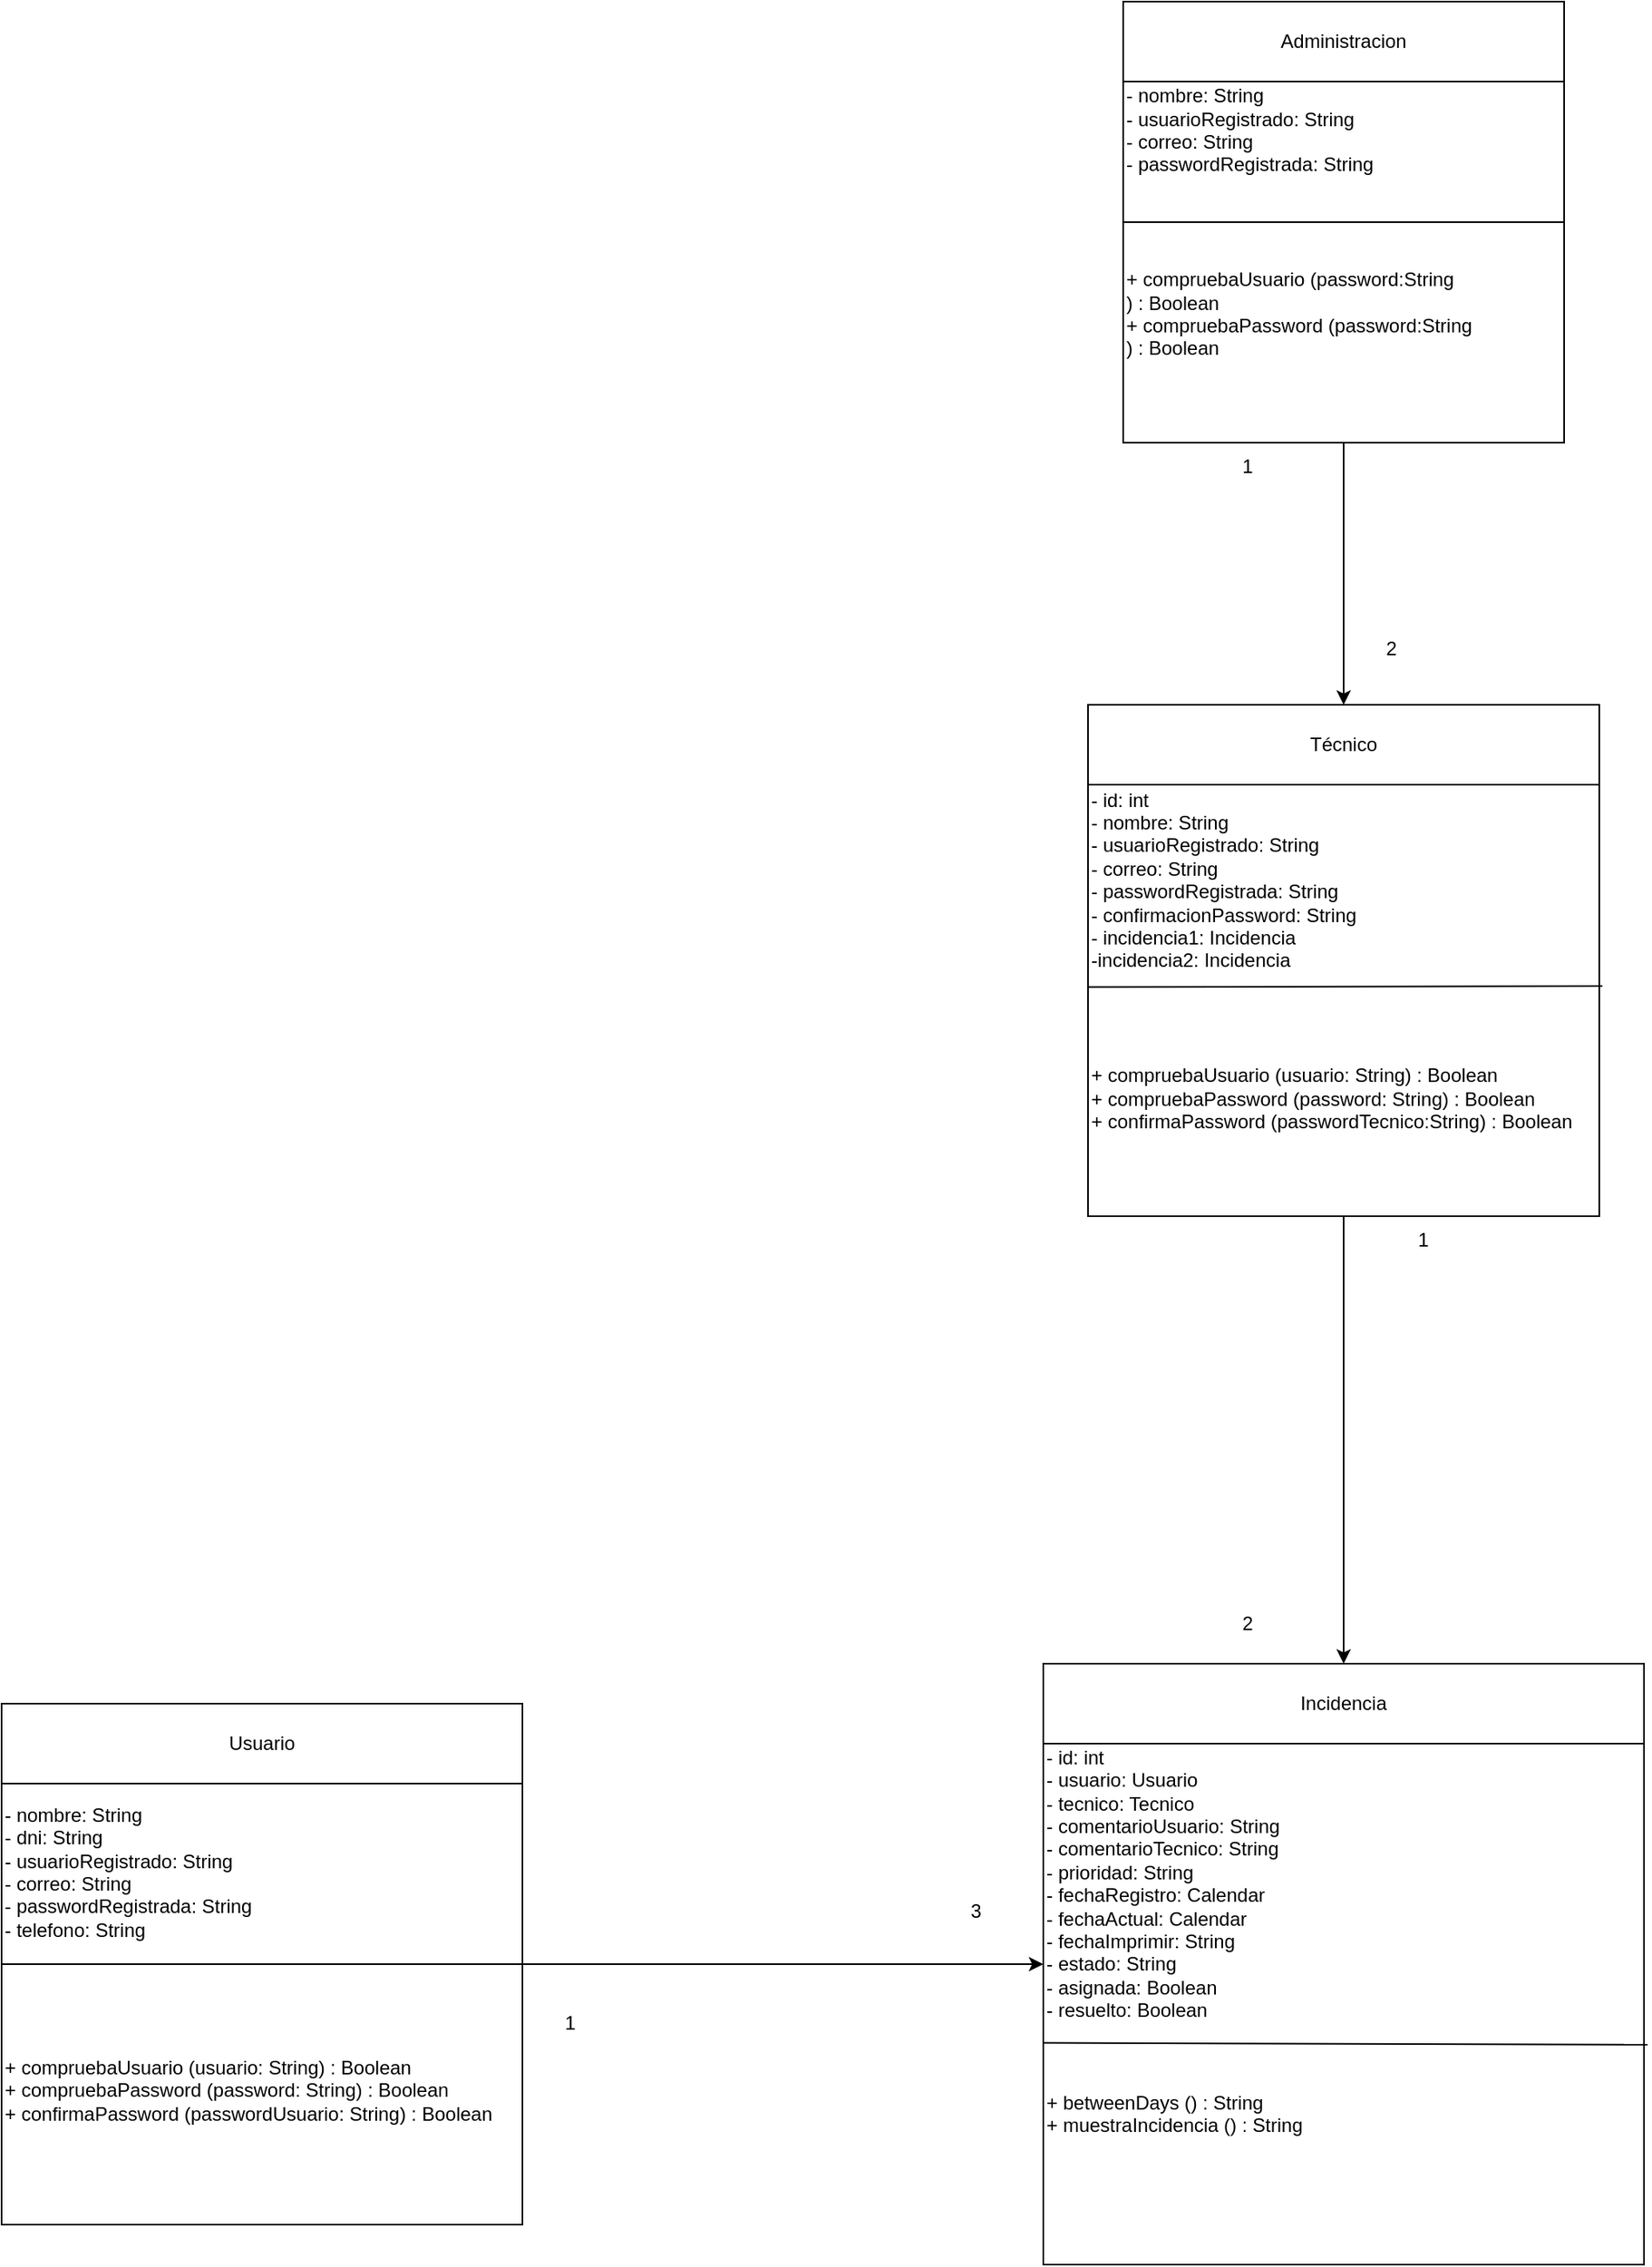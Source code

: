 <mxfile version="16.2.6" type="device"><diagram id="7Z4xwsaihxhqLXz_8XdW" name="Page-1"><mxGraphModel dx="2249" dy="1963" grid="1" gridSize="10" guides="1" tooltips="1" connect="1" arrows="1" fold="1" page="1" pageScale="1" pageWidth="827" pageHeight="1169" math="0" shadow="0"><root><mxCell id="0"/><mxCell id="1" parent="0"/><mxCell id="siDXZU_Eur9JubfxBAIx-1" value="- nombre: String&lt;br&gt;- dni: String&lt;br&gt;- usuarioRegistrado: String&lt;br&gt;- correo: String&lt;br&gt;- passwordRegistrada: String&lt;br&gt;- telefono: String&lt;br&gt;&lt;br&gt;&lt;br&gt;&lt;br&gt;&lt;br&gt;&lt;br&gt;+ compruebaUsuario (usuario: String) : Boolean&lt;br&gt;+ compruebaPassword (password: String) : Boolean&lt;br&gt;+ confirmaPassword (passwordUsuario: String) : Boolean" style="whiteSpace=wrap;html=1;aspect=fixed;align=left;" parent="1" vertex="1"><mxGeometry x="-20" y="705" width="326" height="326" as="geometry"/></mxCell><mxCell id="siDXZU_Eur9JubfxBAIx-2" value="Usuario" style="rounded=0;whiteSpace=wrap;html=1;" parent="1" vertex="1"><mxGeometry x="-20" y="705" width="326" height="50" as="geometry"/></mxCell><mxCell id="siDXZU_Eur9JubfxBAIx-4" value="" style="endArrow=none;html=1;rounded=0;entryX=0;entryY=0.5;entryDx=0;entryDy=0;exitX=1;exitY=0.5;exitDx=0;exitDy=0;" parent="1" source="siDXZU_Eur9JubfxBAIx-1" target="siDXZU_Eur9JubfxBAIx-1" edge="1"><mxGeometry width="50" height="50" relative="1" as="geometry"><mxPoint x="540" y="260" as="sourcePoint"/><mxPoint x="590" y="210" as="targetPoint"/></mxGeometry></mxCell><mxCell id="siDXZU_Eur9JubfxBAIx-5" value="- id: int&lt;br&gt;- nombre: String&lt;br&gt;- usuarioRegistrado: String&lt;br&gt;- correo: String&lt;br&gt;- passwordRegistrada: String&lt;br&gt;- confirmacionPassword: String&lt;br&gt;- incidencia1: Incidencia&lt;br&gt;-incidencia2: Incidencia&lt;br&gt;&lt;br&gt;&lt;br&gt;&lt;br&gt;&lt;br&gt;+ compruebaUsuario (usuario: String) : Boolean&lt;br&gt;+ compruebaPassword (password: String) : Boolean&lt;br&gt;+ confirmaPassword (passwordTecnico:String) : Boolean&amp;nbsp;" style="whiteSpace=wrap;html=1;aspect=fixed;align=left;" parent="1" vertex="1"><mxGeometry x="660" y="80" width="320" height="320" as="geometry"/></mxCell><mxCell id="siDXZU_Eur9JubfxBAIx-7" value="Técnico" style="rounded=0;whiteSpace=wrap;html=1;" parent="1" vertex="1"><mxGeometry x="660" y="80" width="320" height="50" as="geometry"/></mxCell><mxCell id="siDXZU_Eur9JubfxBAIx-8" value="" style="endArrow=none;html=1;rounded=0;entryX=1.006;entryY=0.55;entryDx=0;entryDy=0;entryPerimeter=0;exitX=-0.001;exitY=0.552;exitDx=0;exitDy=0;exitPerimeter=0;" parent="1" source="siDXZU_Eur9JubfxBAIx-5" target="siDXZU_Eur9JubfxBAIx-5" edge="1"><mxGeometry width="50" height="50" relative="1" as="geometry"><mxPoint x="540" y="250" as="sourcePoint"/><mxPoint x="590" y="200" as="targetPoint"/></mxGeometry></mxCell><mxCell id="siDXZU_Eur9JubfxBAIx-9" value="- nombre: String&lt;br&gt;- usuarioRegistrado: String&lt;br&gt;- correo: String&lt;br&gt;- passwordRegistrada: String&lt;br&gt;&lt;br&gt;&lt;br&gt;&lt;br&gt;&lt;br&gt;+ compruebaUsuario (password:String&lt;br&gt;) : Boolean&lt;br&gt;+ compruebaPassword (password:String&lt;br&gt;) : Boolean" style="whiteSpace=wrap;html=1;aspect=fixed;align=left;" parent="1" vertex="1"><mxGeometry x="682" y="-360" width="276" height="276" as="geometry"/></mxCell><mxCell id="siDXZU_Eur9JubfxBAIx-10" value="Administracion" style="rounded=0;whiteSpace=wrap;html=1;" parent="1" vertex="1"><mxGeometry x="682" y="-360" width="276" height="50" as="geometry"/></mxCell><mxCell id="siDXZU_Eur9JubfxBAIx-11" value="- id: int&lt;br&gt;- usuario: Usuario&lt;br&gt;- tecnico: Tecnico&lt;br&gt;- comentarioUsuario: String&lt;br&gt;- comentarioTecnico: String&lt;br&gt;- prioridad: String&lt;br&gt;- fechaRegistro: Calendar&lt;br&gt;- fechaActual: Calendar&lt;br&gt;- fechaImprimir: String&lt;br&gt;- estado: String&lt;br&gt;- asignada: Boolean&lt;br&gt;- resuelto: Boolean&lt;br&gt;&lt;br&gt;&lt;br&gt;&lt;br&gt;+ betweenDays () : String&lt;br&gt;+ muestraIncidencia () : String&lt;br&gt;&lt;br&gt;&amp;nbsp;" style="whiteSpace=wrap;html=1;aspect=fixed;align=left;" parent="1" vertex="1"><mxGeometry x="632" y="680" width="376" height="376" as="geometry"/></mxCell><mxCell id="siDXZU_Eur9JubfxBAIx-13" value="" style="endArrow=none;html=1;rounded=0;entryX=1.006;entryY=0.634;entryDx=0;entryDy=0;entryPerimeter=0;exitX=0;exitY=0.631;exitDx=0;exitDy=0;exitPerimeter=0;" parent="1" source="siDXZU_Eur9JubfxBAIx-11" target="siDXZU_Eur9JubfxBAIx-11" edge="1"><mxGeometry width="50" height="50" relative="1" as="geometry"><mxPoint x="490" y="700" as="sourcePoint"/><mxPoint x="540" y="650" as="targetPoint"/></mxGeometry></mxCell><mxCell id="siDXZU_Eur9JubfxBAIx-14" value="Incidencia" style="rounded=0;whiteSpace=wrap;html=1;" parent="1" vertex="1"><mxGeometry x="632" y="680" width="376" height="50" as="geometry"/></mxCell><mxCell id="siDXZU_Eur9JubfxBAIx-17" value="" style="endArrow=classic;html=1;rounded=0;exitX=0.5;exitY=1;exitDx=0;exitDy=0;entryX=0.5;entryY=0;entryDx=0;entryDy=0;" parent="1" source="siDXZU_Eur9JubfxBAIx-9" target="siDXZU_Eur9JubfxBAIx-7" edge="1"><mxGeometry width="50" height="50" relative="1" as="geometry"><mxPoint x="490" y="100" as="sourcePoint"/><mxPoint x="880" y="20" as="targetPoint"/><Array as="points"><mxPoint x="820" y="-20"/><mxPoint x="820" y="20"/></Array></mxGeometry></mxCell><mxCell id="siDXZU_Eur9JubfxBAIx-18" value="" style="endArrow=classic;html=1;rounded=0;exitX=1;exitY=0.5;exitDx=0;exitDy=0;entryX=0;entryY=0.5;entryDx=0;entryDy=0;" parent="1" source="siDXZU_Eur9JubfxBAIx-1" target="siDXZU_Eur9JubfxBAIx-11" edge="1"><mxGeometry width="50" height="50" relative="1" as="geometry"><mxPoint x="490" y="300" as="sourcePoint"/><mxPoint x="600" y="480" as="targetPoint"/><Array as="points"><mxPoint x="400" y="868"/><mxPoint x="508" y="868"/></Array></mxGeometry></mxCell><mxCell id="siDXZU_Eur9JubfxBAIx-19" value="" style="endArrow=classic;html=1;rounded=0;exitX=0.5;exitY=1;exitDx=0;exitDy=0;entryX=0.5;entryY=0;entryDx=0;entryDy=0;" parent="1" source="siDXZU_Eur9JubfxBAIx-5" target="siDXZU_Eur9JubfxBAIx-14" edge="1"><mxGeometry width="50" height="50" relative="1" as="geometry"><mxPoint x="490" y="500" as="sourcePoint"/><mxPoint x="650" y="480" as="targetPoint"/><Array as="points"><mxPoint x="820" y="480"/><mxPoint x="820" y="510"/></Array></mxGeometry></mxCell><mxCell id="siDXZU_Eur9JubfxBAIx-22" value="1" style="text;html=1;strokeColor=none;fillColor=none;align=center;verticalAlign=middle;whiteSpace=wrap;rounded=0;" parent="1" vertex="1"><mxGeometry x="730" y="-84" width="60" height="30" as="geometry"/></mxCell><mxCell id="siDXZU_Eur9JubfxBAIx-23" value="1" style="text;html=1;strokeColor=none;fillColor=none;align=center;verticalAlign=middle;whiteSpace=wrap;rounded=0;" parent="1" vertex="1"><mxGeometry x="306" y="890" width="60" height="30" as="geometry"/></mxCell><mxCell id="siDXZU_Eur9JubfxBAIx-24" value="1" style="text;html=1;strokeColor=none;fillColor=none;align=center;verticalAlign=middle;whiteSpace=wrap;rounded=0;" parent="1" vertex="1"><mxGeometry x="840" y="400" width="60" height="30" as="geometry"/></mxCell><mxCell id="siDXZU_Eur9JubfxBAIx-25" value="2" style="text;html=1;strokeColor=none;fillColor=none;align=center;verticalAlign=middle;whiteSpace=wrap;rounded=0;" parent="1" vertex="1"><mxGeometry x="820" y="30" width="60" height="30" as="geometry"/></mxCell><mxCell id="siDXZU_Eur9JubfxBAIx-26" value="3" style="text;html=1;strokeColor=none;fillColor=none;align=center;verticalAlign=middle;whiteSpace=wrap;rounded=0;" parent="1" vertex="1"><mxGeometry x="560" y="820" width="60" height="30" as="geometry"/></mxCell><mxCell id="siDXZU_Eur9JubfxBAIx-27" value="2" style="text;html=1;strokeColor=none;fillColor=none;align=center;verticalAlign=middle;whiteSpace=wrap;rounded=0;" parent="1" vertex="1"><mxGeometry x="730" y="640" width="60" height="30" as="geometry"/></mxCell><mxCell id="siDXZU_Eur9JubfxBAIx-29" value="" style="endArrow=none;html=1;rounded=0;entryX=1;entryY=0.5;entryDx=0;entryDy=0;exitX=0;exitY=0.5;exitDx=0;exitDy=0;" parent="1" source="siDXZU_Eur9JubfxBAIx-9" target="siDXZU_Eur9JubfxBAIx-9" edge="1"><mxGeometry width="50" height="50" relative="1" as="geometry"><mxPoint x="490" y="-200" as="sourcePoint"/><mxPoint x="540" y="-250" as="targetPoint"/></mxGeometry></mxCell></root></mxGraphModel></diagram></mxfile>